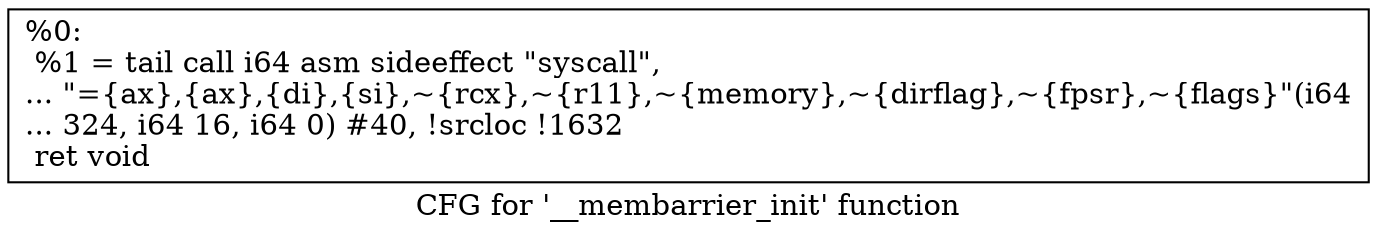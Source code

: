 digraph "CFG for '__membarrier_init' function" {
	label="CFG for '__membarrier_init' function";

	Node0x1a03420 [shape=record,label="{%0:\l  %1 = tail call i64 asm sideeffect \"syscall\",\l... \"=\{ax\},\{ax\},\{di\},\{si\},~\{rcx\},~\{r11\},~\{memory\},~\{dirflag\},~\{fpsr\},~\{flags\}\"(i64\l... 324, i64 16, i64 0) #40, !srcloc !1632\l  ret void\l}"];
}
